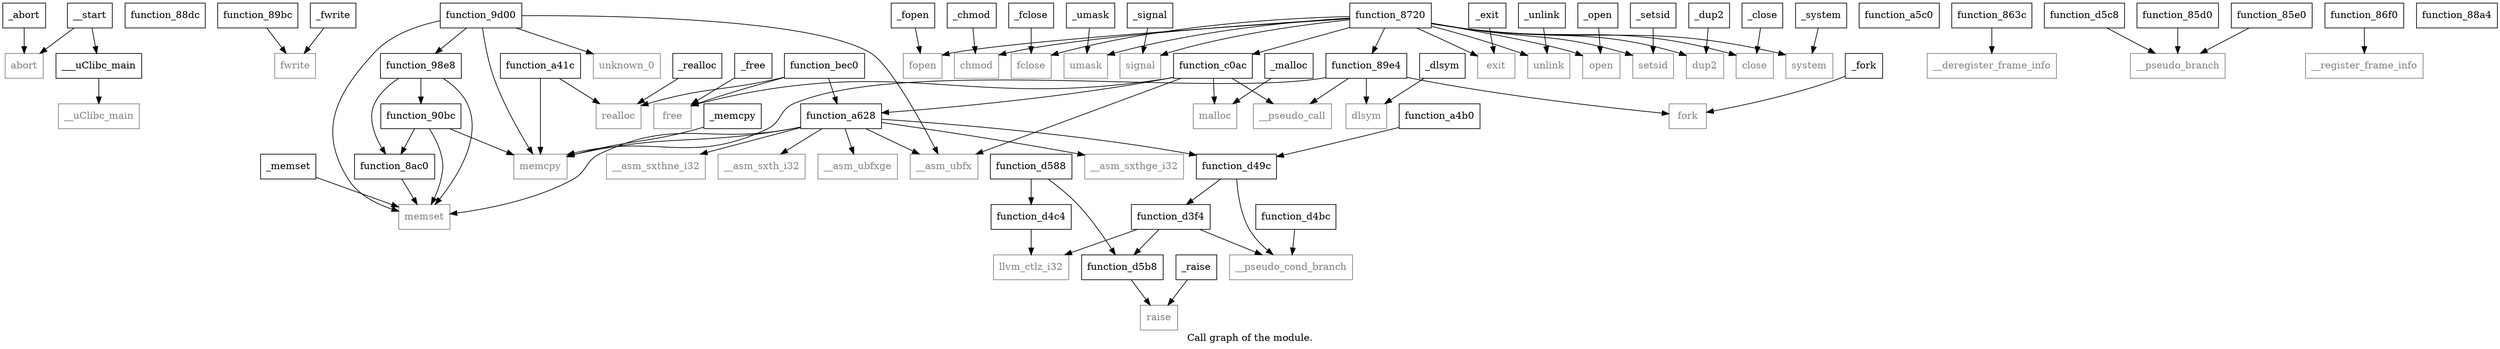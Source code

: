 digraph "Call graph of the module." {
  label="Call graph of the module.";
  node [shape=record];

  Node_abort [color="gray50", fontcolor="gray50", label="{abort}"];
  Node_function_88dc [label="{function_88dc}"];
  Node_function_89bc [label="{function_89bc}"];
  Node_function_89e4 [label="{function_89e4}"];
  Node_function_8ac0 [label="{function_8ac0}"];
  Node_llvm_ctlz_i32 [color="gray50", fontcolor="gray50", label="{llvm_ctlz_i32}"];
  Node_function_90bc [label="{function_90bc}"];
  Node_function_98e8 [label="{function_98e8}"];
  Node_unknown_0 [color="gray50", fontcolor="gray50", label="{unknown_0}"];
  Node_function_9d00 [label="{function_9d00}"];
  Node_function_a41c [label="{function_a41c}"];
  Node_function_a4b0 [label="{function_a4b0}"];
  Node_function_a5c0 [label="{function_a5c0}"];
  Node_function_a628 [label="{function_a628}"];
  Node_function_d588 [label="{function_d588}"];
  Node_dlsym [color="gray50", fontcolor="gray50", label="{dlsym}"];
  Node_function_bec0 [label="{function_bec0}"];
  Node___asm_sxthne_i32 [color="gray50", fontcolor="gray50", label="{__asm_sxthne_i32}"];
  Node___uClibc_main [color="gray50", fontcolor="gray50", label="{__uClibc_main}"];
  Node_fopen [color="gray50", fontcolor="gray50", label="{fopen}"];
  Node_chmod [color="gray50", fontcolor="gray50", label="{chmod}"];
  Node_function_c0ac [label="{function_c0ac}"];
  Node_function_d5b8 [label="{function_d5b8}"];
  Node_memset [color="gray50", fontcolor="gray50", label="{memset}"];
  Node___asm_sxth_i32 [color="gray50", fontcolor="gray50", label="{__asm_sxth_i32}"];
  Node_fclose [color="gray50", fontcolor="gray50", label="{fclose}"];
  Node_function_d3f4 [label="{function_d3f4}"];
  Node___deregister_frame_info [color="gray50", fontcolor="gray50", label="{__deregister_frame_info}"];
  Node___asm_ubfxge [color="gray50", fontcolor="gray50", label="{__asm_ubfxge}"];
  Node_function_d49c [label="{function_d49c}"];
  Node_umask [color="gray50", fontcolor="gray50", label="{umask}"];
  Node_function_d5c8 [label="{function_d5c8}"];
  Node_raise [color="gray50", fontcolor="gray50", label="{raise}"];
  Node_signal [color="gray50", fontcolor="gray50", label="{signal}"];
  Node_fwrite [color="gray50", fontcolor="gray50", label="{fwrite}"];
  Node___asm_sxthge_i32 [color="gray50", fontcolor="gray50", label="{__asm_sxthge_i32}"];
  Node_function_d4bc [label="{function_d4bc}"];
  Node_exit [color="gray50", fontcolor="gray50", label="{exit}"];
  Node_free [color="gray50", fontcolor="gray50", label="{free}"];
  Node_unlink [color="gray50", fontcolor="gray50", label="{unlink}"];
  Node_memcpy [color="gray50", fontcolor="gray50", label="{memcpy}"];
  Node_function_d4c4 [label="{function_d4c4}"];
  Node_open [color="gray50", fontcolor="gray50", label="{open}"];
  Node_realloc [color="gray50", fontcolor="gray50", label="{realloc}"];
  Node_setsid [color="gray50", fontcolor="gray50", label="{setsid}"];
  Node_dup2 [color="gray50", fontcolor="gray50", label="{dup2}"];
  Node_malloc [color="gray50", fontcolor="gray50", label="{malloc}"];
  Node___register_frame_info [color="gray50", fontcolor="gray50", label="{__register_frame_info}"];
  Node___asm_ubfx [color="gray50", fontcolor="gray50", label="{__asm_ubfx}"];
  Node_fork [color="gray50", fontcolor="gray50", label="{fork}"];
  Node_close [color="gray50", fontcolor="gray50", label="{close}"];
  Node_system [color="gray50", fontcolor="gray50", label="{system}"];
  Node___pseudo_call [color="gray50", fontcolor="gray50", label="{__pseudo_call}"];
  Node___pseudo_branch [color="gray50", fontcolor="gray50", label="{__pseudo_branch}"];
  Node___pseudo_cond_branch [color="gray50", fontcolor="gray50", label="{__pseudo_cond_branch}"];
  Node_function_85d0 [label="{function_85d0}"];
  Node_function_85e0 [label="{function_85e0}"];
  Node__memcpy [label="{_memcpy}"];
  Node__dup2 [label="{_dup2}"];
  Node__system [label="{_system}"];
  Node__malloc [label="{_malloc}"];
  Node__abort [label="{_abort}"];
  Node__chmod [label="{_chmod}"];
  Node_function_863c [label="{function_863c}"];
  Node__umask [label="{_umask}"];
  Node__signal [label="{_signal}"];
  Node__unlink [label="{_unlink}"];
  Node__realloc [label="{_realloc}"];
  Node__fork [label="{_fork}"];
  Node____uClibc_main [label="{___uClibc_main}"];
  Node__dlsym [label="{_dlsym}"];
  Node__fopen [label="{_fopen}"];
  Node__memset [label="{_memset}"];
  Node__fclose [label="{_fclose}"];
  Node__fwrite [label="{_fwrite}"];
  Node__exit [label="{_exit}"];
  Node__open [label="{_open}"];
  Node__setsid [label="{_setsid}"];
  Node_function_86f0 [label="{function_86f0}"];
  Node__close [label="{_close}"];
  Node__raise [label="{_raise}"];
  Node__free [label="{_free}"];
  Node_function_8720 [label="{function_8720}"];
  Node___start [label="{__start}"];
  Node_function_88a4 [label="{function_88a4}"];
  Node_function_89bc -> Node_fwrite;
  Node_function_89e4 -> Node_dlsym;
  Node_function_89e4 -> Node_memcpy;
  Node_function_89e4 -> Node_fork;
  Node_function_89e4 -> Node___pseudo_call;
  Node_function_8ac0 -> Node_memset;
  Node_function_90bc -> Node_function_8ac0;
  Node_function_90bc -> Node_memset;
  Node_function_90bc -> Node_memcpy;
  Node_function_98e8 -> Node_function_8ac0;
  Node_function_98e8 -> Node_function_90bc;
  Node_function_98e8 -> Node_memset;
  Node_function_9d00 -> Node_function_98e8;
  Node_function_9d00 -> Node_unknown_0;
  Node_function_9d00 -> Node_memset;
  Node_function_9d00 -> Node_memcpy;
  Node_function_9d00 -> Node___asm_ubfx;
  Node_function_a41c -> Node_memcpy;
  Node_function_a41c -> Node_realloc;
  Node_function_a4b0 -> Node_function_d49c;
  Node_function_a628 -> Node___asm_sxthne_i32;
  Node_function_a628 -> Node_memset;
  Node_function_a628 -> Node___asm_sxth_i32;
  Node_function_a628 -> Node___asm_ubfxge;
  Node_function_a628 -> Node_function_d49c;
  Node_function_a628 -> Node___asm_sxthge_i32;
  Node_function_a628 -> Node_memcpy;
  Node_function_a628 -> Node___asm_ubfx;
  Node_function_d588 -> Node_function_d5b8;
  Node_function_d588 -> Node_function_d4c4;
  Node_function_bec0 -> Node_function_a628;
  Node_function_bec0 -> Node_free;
  Node_function_bec0 -> Node_realloc;
  Node_function_c0ac -> Node_function_a628;
  Node_function_c0ac -> Node_free;
  Node_function_c0ac -> Node_malloc;
  Node_function_c0ac -> Node___asm_ubfx;
  Node_function_c0ac -> Node___pseudo_call;
  Node_function_d5b8 -> Node_raise;
  Node_function_d3f4 -> Node_llvm_ctlz_i32;
  Node_function_d3f4 -> Node_function_d5b8;
  Node_function_d3f4 -> Node___pseudo_cond_branch;
  Node_function_d49c -> Node_function_d3f4;
  Node_function_d49c -> Node___pseudo_cond_branch;
  Node_function_d5c8 -> Node___pseudo_branch;
  Node_function_d4bc -> Node___pseudo_cond_branch;
  Node_function_d4c4 -> Node_llvm_ctlz_i32;
  Node_function_85d0 -> Node___pseudo_branch;
  Node_function_85e0 -> Node___pseudo_branch;
  Node__memcpy -> Node_memcpy;
  Node__dup2 -> Node_dup2;
  Node__system -> Node_system;
  Node__malloc -> Node_malloc;
  Node__abort -> Node_abort;
  Node__chmod -> Node_chmod;
  Node_function_863c -> Node___deregister_frame_info;
  Node__umask -> Node_umask;
  Node__signal -> Node_signal;
  Node__unlink -> Node_unlink;
  Node__realloc -> Node_realloc;
  Node__fork -> Node_fork;
  Node____uClibc_main -> Node___uClibc_main;
  Node__dlsym -> Node_dlsym;
  Node__fopen -> Node_fopen;
  Node__memset -> Node_memset;
  Node__fclose -> Node_fclose;
  Node__fwrite -> Node_fwrite;
  Node__exit -> Node_exit;
  Node__open -> Node_open;
  Node__setsid -> Node_setsid;
  Node_function_86f0 -> Node___register_frame_info;
  Node__close -> Node_close;
  Node__raise -> Node_raise;
  Node__free -> Node_free;
  Node_function_8720 -> Node_function_89e4;
  Node_function_8720 -> Node_fopen;
  Node_function_8720 -> Node_chmod;
  Node_function_8720 -> Node_function_c0ac;
  Node_function_8720 -> Node_fclose;
  Node_function_8720 -> Node_umask;
  Node_function_8720 -> Node_signal;
  Node_function_8720 -> Node_exit;
  Node_function_8720 -> Node_unlink;
  Node_function_8720 -> Node_open;
  Node_function_8720 -> Node_setsid;
  Node_function_8720 -> Node_dup2;
  Node_function_8720 -> Node_close;
  Node_function_8720 -> Node_system;
  Node___start -> Node_abort;
  Node___start -> Node____uClibc_main;
}
